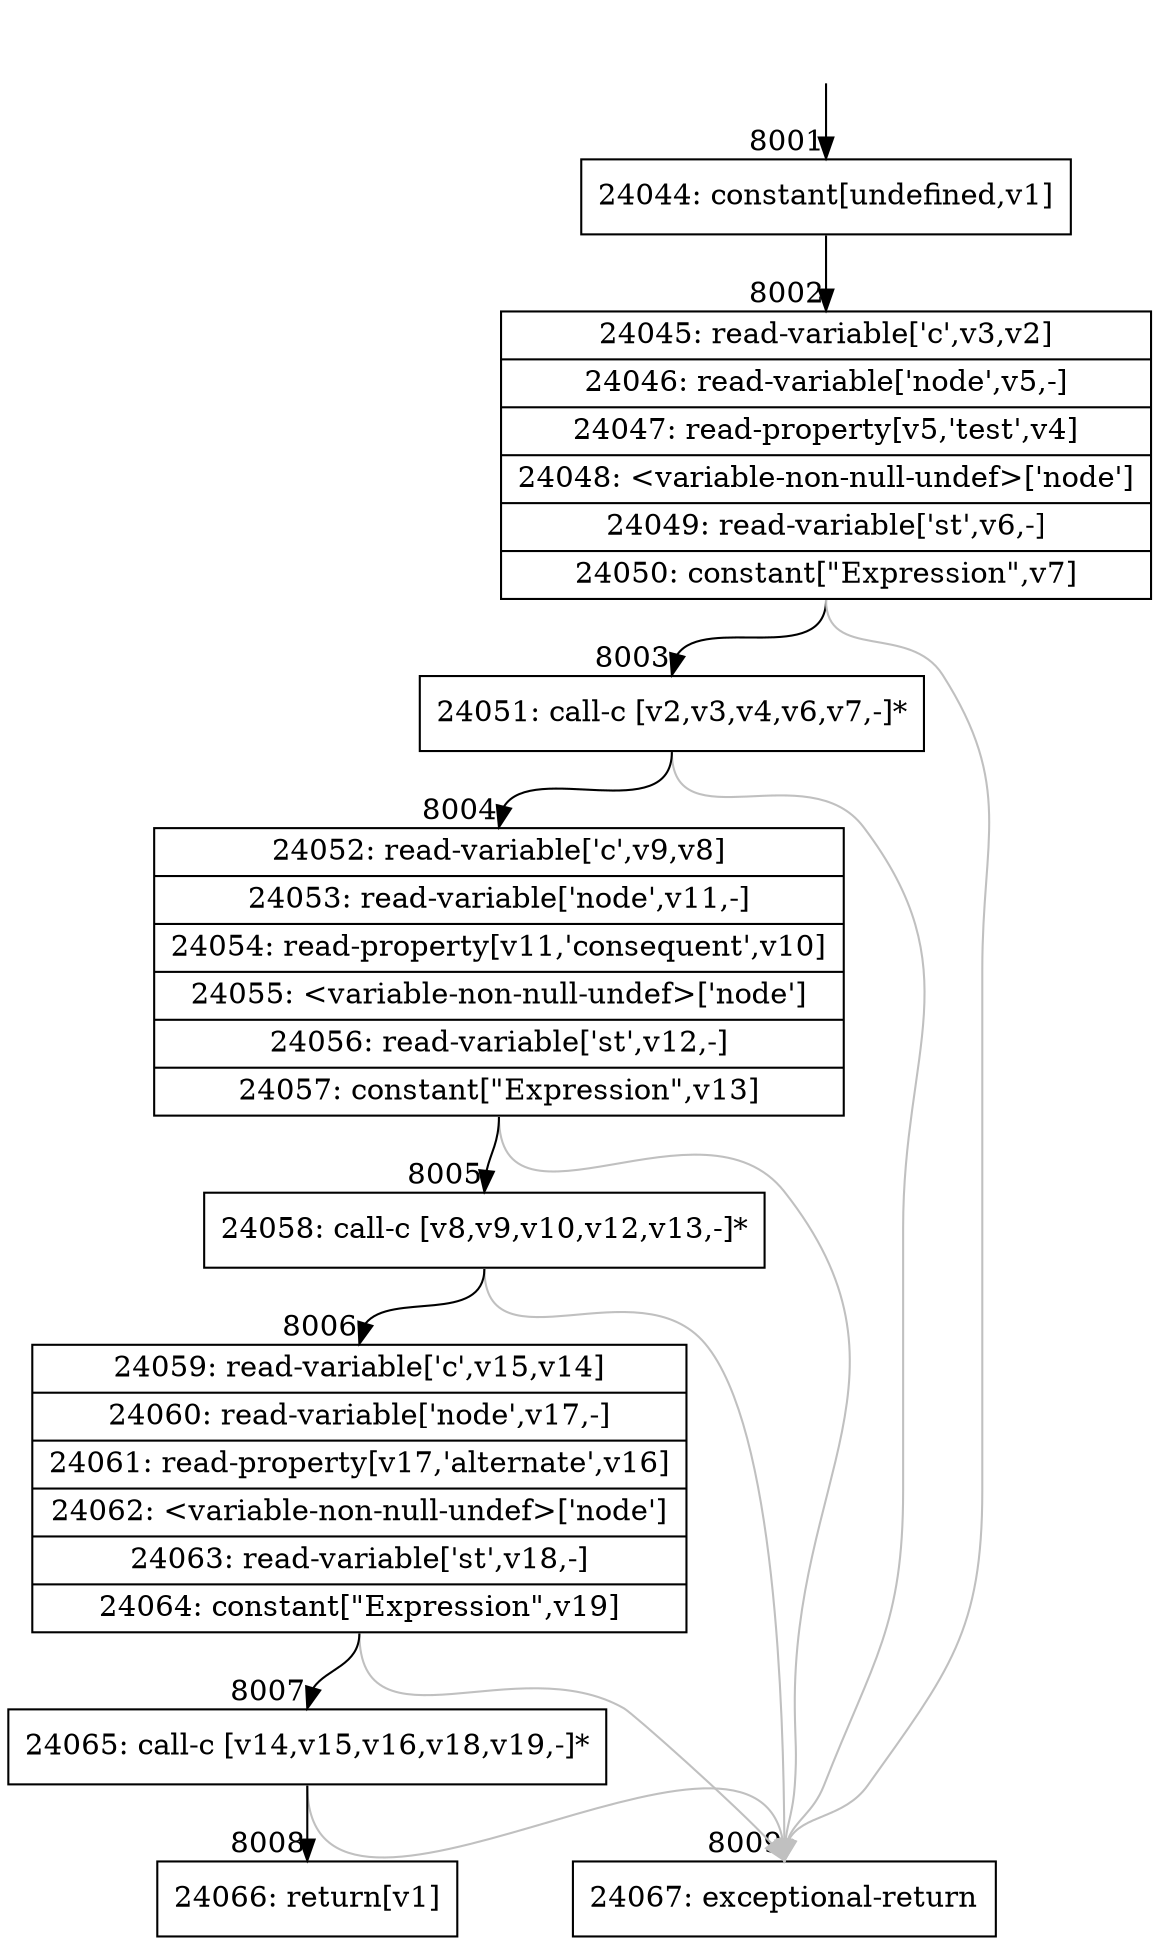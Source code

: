 digraph {
rankdir="TD"
BB_entry445[shape=none,label=""];
BB_entry445 -> BB8001 [tailport=s, headport=n, headlabel="    8001"]
BB8001 [shape=record label="{24044: constant[undefined,v1]}" ] 
BB8001 -> BB8002 [tailport=s, headport=n, headlabel="      8002"]
BB8002 [shape=record label="{24045: read-variable['c',v3,v2]|24046: read-variable['node',v5,-]|24047: read-property[v5,'test',v4]|24048: \<variable-non-null-undef\>['node']|24049: read-variable['st',v6,-]|24050: constant[\"Expression\",v7]}" ] 
BB8002 -> BB8003 [tailport=s, headport=n, headlabel="      8003"]
BB8002 -> BB8009 [tailport=s, headport=n, color=gray, headlabel="      8009"]
BB8003 [shape=record label="{24051: call-c [v2,v3,v4,v6,v7,-]*}" ] 
BB8003 -> BB8004 [tailport=s, headport=n, headlabel="      8004"]
BB8003 -> BB8009 [tailport=s, headport=n, color=gray]
BB8004 [shape=record label="{24052: read-variable['c',v9,v8]|24053: read-variable['node',v11,-]|24054: read-property[v11,'consequent',v10]|24055: \<variable-non-null-undef\>['node']|24056: read-variable['st',v12,-]|24057: constant[\"Expression\",v13]}" ] 
BB8004 -> BB8005 [tailport=s, headport=n, headlabel="      8005"]
BB8004 -> BB8009 [tailport=s, headport=n, color=gray]
BB8005 [shape=record label="{24058: call-c [v8,v9,v10,v12,v13,-]*}" ] 
BB8005 -> BB8006 [tailport=s, headport=n, headlabel="      8006"]
BB8005 -> BB8009 [tailport=s, headport=n, color=gray]
BB8006 [shape=record label="{24059: read-variable['c',v15,v14]|24060: read-variable['node',v17,-]|24061: read-property[v17,'alternate',v16]|24062: \<variable-non-null-undef\>['node']|24063: read-variable['st',v18,-]|24064: constant[\"Expression\",v19]}" ] 
BB8006 -> BB8007 [tailport=s, headport=n, headlabel="      8007"]
BB8006 -> BB8009 [tailport=s, headport=n, color=gray]
BB8007 [shape=record label="{24065: call-c [v14,v15,v16,v18,v19,-]*}" ] 
BB8007 -> BB8008 [tailport=s, headport=n, headlabel="      8008"]
BB8007 -> BB8009 [tailport=s, headport=n, color=gray]
BB8008 [shape=record label="{24066: return[v1]}" ] 
BB8009 [shape=record label="{24067: exceptional-return}" ] 
//#$~ 7393
}
